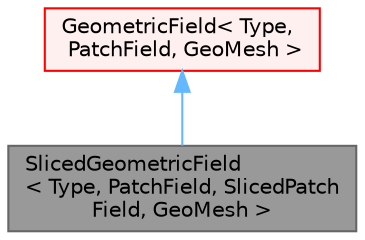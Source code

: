 digraph "SlicedGeometricField&lt; Type, PatchField, SlicedPatchField, GeoMesh &gt;"
{
 // LATEX_PDF_SIZE
  bgcolor="transparent";
  edge [fontname=Helvetica,fontsize=10,labelfontname=Helvetica,labelfontsize=10];
  node [fontname=Helvetica,fontsize=10,shape=box,height=0.2,width=0.4];
  Node1 [id="Node000001",label="SlicedGeometricField\l\< Type, PatchField, SlicedPatch\lField, GeoMesh \>",height=0.2,width=0.4,color="gray40", fillcolor="grey60", style="filled", fontcolor="black",tooltip="Specialization of GeometricField which holds slices of given complete fields in a form that they act ..."];
  Node2 -> Node1 [id="edge1_Node000001_Node000002",dir="back",color="steelblue1",style="solid",tooltip=" "];
  Node2 [id="Node000002",label="GeometricField\< Type,\l PatchField, GeoMesh \>",height=0.2,width=0.4,color="red", fillcolor="#FFF0F0", style="filled",URL="$classFoam_1_1GeometricField.html",tooltip="Generic GeometricField class."];
}
